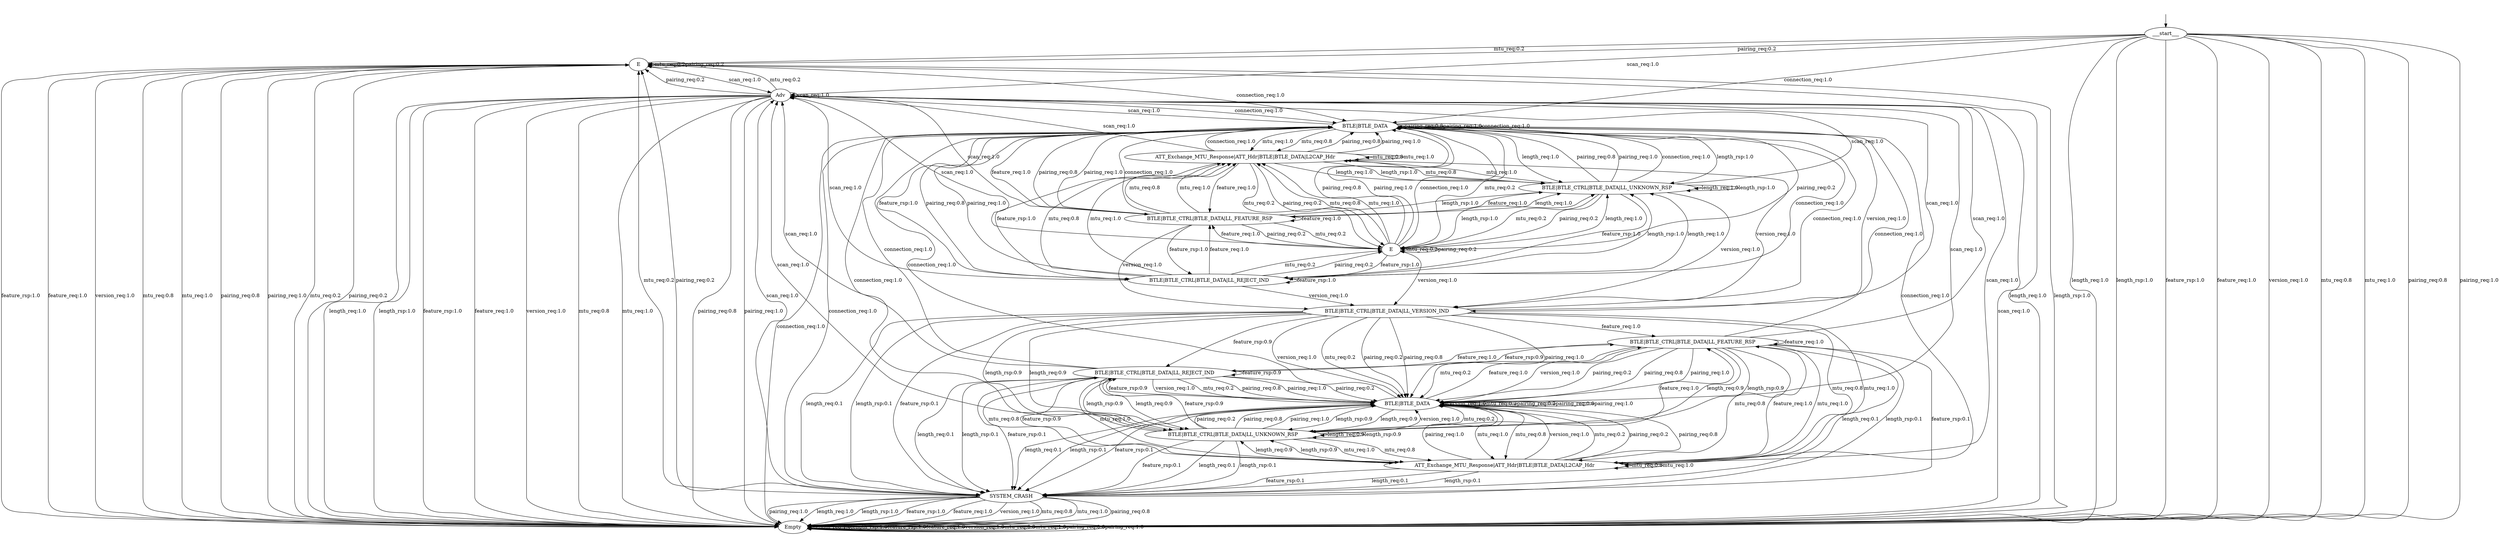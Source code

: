 digraph "CYBLE-416045-02_Crash_No_Response_stochastic" {
0 [label=___start___];
s00 [label=E];
s01 [label=Adv];
s02 [label=SYSTEM_CRASH];
s03 [label=Empty];
s10 [label="ATT_Exchange_MTU_Response|ATT_Hdr|BTLE|BTLE_DATA|L2CAP_Hdr"];
s11 [label="BTLE|BTLE_CTRL|BTLE_DATA|LL_UNKNOWN_RSP"];
s12 [label="BTLE|BTLE_DATA"];
s13 [label="BTLE|BTLE_CTRL|BTLE_DATA|LL_REJECT_IND"];
s14 [label=E];
s15 [label="BTLE|BTLE_CTRL|BTLE_DATA|LL_FEATURE_RSP"];
s20 [label="ATT_Exchange_MTU_Response|ATT_Hdr|BTLE|BTLE_DATA|L2CAP_Hdr"];
s21 [label="BTLE|BTLE_CTRL|BTLE_DATA|LL_UNKNOWN_RSP"];
s22 [label="BTLE|BTLE_CTRL|BTLE_DATA|LL_VERSION_IND"];
s23 [label="BTLE|BTLE_DATA"];
s24 [label="BTLE|BTLE_CTRL|BTLE_DATA|LL_REJECT_IND"];
s25 [label="BTLE|BTLE_CTRL|BTLE_DATA|LL_FEATURE_RSP"];
0 -> s01  [label="scan_req:1.0"];
0 -> s03  [label="length_req:1.0"];
0 -> s03  [label="length_rsp:1.0"];
0 -> s03  [label="feature_rsp:1.0"];
0 -> s03  [label="feature_req:1.0"];
0 -> s03  [label="version_req:1.0"];
0 -> s00  [label="mtu_req:0.2"];
0 -> s03  [label="mtu_req:0.8"];
0 -> s03  [label="mtu_req:1.0"];
0 -> s00  [label="pairing_req:0.2"];
0 -> s03  [label="pairing_req:0.8"];
0 -> s03  [label="pairing_req:1.0"];
0 -> s12  [label="connection_req:1.0"];
s00 -> s01  [label="scan_req:1.0"];
s00 -> s03  [label="length_req:1.0"];
s00 -> s03  [label="length_rsp:1.0"];
s00 -> s03  [label="feature_rsp:1.0"];
s00 -> s03  [label="feature_req:1.0"];
s00 -> s03  [label="version_req:1.0"];
s00 -> s00  [label="mtu_req:0.2"];
s00 -> s03  [label="mtu_req:0.8"];
s00 -> s03  [label="mtu_req:1.0"];
s00 -> s00  [label="pairing_req:0.2"];
s00 -> s03  [label="pairing_req:0.8"];
s00 -> s03  [label="pairing_req:1.0"];
s00 -> s12  [label="connection_req:1.0"];
s01 -> s01  [label="scan_req:1.0"];
s01 -> s03  [label="length_req:1.0"];
s01 -> s03  [label="length_rsp:1.0"];
s01 -> s03  [label="feature_rsp:1.0"];
s01 -> s03  [label="feature_req:1.0"];
s01 -> s03  [label="version_req:1.0"];
s01 -> s00  [label="mtu_req:0.2"];
s01 -> s03  [label="mtu_req:0.8"];
s01 -> s03  [label="mtu_req:1.0"];
s01 -> s00  [label="pairing_req:0.2"];
s01 -> s03  [label="pairing_req:0.8"];
s01 -> s03  [label="pairing_req:1.0"];
s01 -> s12  [label="connection_req:1.0"];
s02 -> s01  [label="scan_req:1.0"];
s02 -> s03  [label="length_req:1.0"];
s02 -> s03  [label="length_rsp:1.0"];
s02 -> s03  [label="feature_rsp:1.0"];
s02 -> s03  [label="feature_req:1.0"];
s02 -> s03  [label="version_req:1.0"];
s02 -> s00  [label="mtu_req:0.2"];
s02 -> s03  [label="mtu_req:0.8"];
s02 -> s03  [label="mtu_req:1.0"];
s02 -> s00  [label="pairing_req:0.2"];
s02 -> s03  [label="pairing_req:0.8"];
s02 -> s03  [label="pairing_req:1.0"];
s02 -> s12  [label="connection_req:1.0"];
s03 -> s01  [label="scan_req:1.0"];
s03 -> s03  [label="length_req:1.0"];
s03 -> s03  [label="length_rsp:1.0"];
s03 -> s03  [label="feature_rsp:1.0"];
s03 -> s03  [label="feature_req:1.0"];
s03 -> s03  [label="version_req:1.0"];
s03 -> s00  [label="mtu_req:0.2"];
s03 -> s03  [label="mtu_req:0.8"];
s03 -> s03  [label="mtu_req:1.0"];
s03 -> s00  [label="pairing_req:0.2"];
s03 -> s03  [label="pairing_req:0.8"];
s03 -> s03  [label="pairing_req:1.0"];
s03 -> s12  [label="connection_req:1.0"];
s10 -> s01  [label="scan_req:1.0"];
s10 -> s11  [label="length_req:1.0"];
s10 -> s11  [label="length_rsp:1.0"];
s10 -> s13  [label="feature_rsp:1.0"];
s10 -> s15  [label="feature_req:1.0"];
s10 -> s22  [label="version_req:1.0"];
s10 -> s14  [label="mtu_req:0.2"];
s10 -> s10  [label="mtu_req:0.8"];
s10 -> s10  [label="mtu_req:1.0"];
s10 -> s14  [label="pairing_req:0.2"];
s10 -> s12  [label="pairing_req:0.8"];
s10 -> s12  [label="pairing_req:1.0"];
s10 -> s12  [label="connection_req:1.0"];
s11 -> s01  [label="scan_req:1.0"];
s11 -> s11  [label="length_req:1.0"];
s11 -> s11  [label="length_rsp:1.0"];
s11 -> s13  [label="feature_rsp:1.0"];
s11 -> s15  [label="feature_req:1.0"];
s11 -> s22  [label="version_req:1.0"];
s11 -> s14  [label="mtu_req:0.2"];
s11 -> s10  [label="mtu_req:0.8"];
s11 -> s10  [label="mtu_req:1.0"];
s11 -> s14  [label="pairing_req:0.2"];
s11 -> s12  [label="pairing_req:0.8"];
s11 -> s12  [label="pairing_req:1.0"];
s11 -> s12  [label="connection_req:1.0"];
s12 -> s01  [label="scan_req:1.0"];
s12 -> s11  [label="length_req:1.0"];
s12 -> s11  [label="length_rsp:1.0"];
s12 -> s13  [label="feature_rsp:1.0"];
s12 -> s15  [label="feature_req:1.0"];
s12 -> s22  [label="version_req:1.0"];
s12 -> s14  [label="mtu_req:0.2"];
s12 -> s10  [label="mtu_req:0.8"];
s12 -> s10  [label="mtu_req:1.0"];
s12 -> s14  [label="pairing_req:0.2"];
s12 -> s12  [label="pairing_req:0.8"];
s12 -> s12  [label="pairing_req:1.0"];
s12 -> s12  [label="connection_req:1.0"];
s13 -> s01  [label="scan_req:1.0"];
s13 -> s11  [label="length_req:1.0"];
s13 -> s11  [label="length_rsp:1.0"];
s13 -> s13  [label="feature_rsp:1.0"];
s13 -> s15  [label="feature_req:1.0"];
s13 -> s22  [label="version_req:1.0"];
s13 -> s14  [label="mtu_req:0.2"];
s13 -> s10  [label="mtu_req:0.8"];
s13 -> s10  [label="mtu_req:1.0"];
s13 -> s14  [label="pairing_req:0.2"];
s13 -> s12  [label="pairing_req:0.8"];
s13 -> s12  [label="pairing_req:1.0"];
s13 -> s12  [label="connection_req:1.0"];
s14 -> s01  [label="scan_req:1.0"];
s14 -> s11  [label="length_req:1.0"];
s14 -> s11  [label="length_rsp:1.0"];
s14 -> s13  [label="feature_rsp:1.0"];
s14 -> s15  [label="feature_req:1.0"];
s14 -> s22  [label="version_req:1.0"];
s14 -> s14  [label="mtu_req:0.2"];
s14 -> s10  [label="mtu_req:0.8"];
s14 -> s10  [label="mtu_req:1.0"];
s14 -> s14  [label="pairing_req:0.2"];
s14 -> s12  [label="pairing_req:0.8"];
s14 -> s12  [label="pairing_req:1.0"];
s14 -> s12  [label="connection_req:1.0"];
s15 -> s01  [label="scan_req:1.0"];
s15 -> s11  [label="length_req:1.0"];
s15 -> s11  [label="length_rsp:1.0"];
s15 -> s13  [label="feature_rsp:1.0"];
s15 -> s15  [label="feature_req:1.0"];
s15 -> s22  [label="version_req:1.0"];
s15 -> s14  [label="mtu_req:0.2"];
s15 -> s10  [label="mtu_req:0.8"];
s15 -> s10  [label="mtu_req:1.0"];
s15 -> s14  [label="pairing_req:0.2"];
s15 -> s12  [label="pairing_req:0.8"];
s15 -> s12  [label="pairing_req:1.0"];
s15 -> s12  [label="connection_req:1.0"];
s20 -> s01  [label="scan_req:1.0"];
s20 -> s02  [label="length_req:0.1"];
s20 -> s21  [label="length_req:0.9"];
s20 -> s02  [label="length_rsp:0.1"];
s20 -> s21  [label="length_rsp:0.9"];
s20 -> s02  [label="feature_rsp:0.1"];
s20 -> s24  [label="feature_rsp:0.9"];
s20 -> s25  [label="feature_req:1.0"];
s20 -> s23  [label="version_req:1.0"];
s20 -> s23  [label="mtu_req:0.2"];
s20 -> s20  [label="mtu_req:0.8"];
s20 -> s20  [label="mtu_req:1.0"];
s20 -> s23  [label="pairing_req:0.2"];
s20 -> s23  [label="pairing_req:0.8"];
s20 -> s23  [label="pairing_req:1.0"];
s20 -> s12  [label="connection_req:1.0"];
s21 -> s01  [label="scan_req:1.0"];
s21 -> s02  [label="length_req:0.1"];
s21 -> s21  [label="length_req:0.9"];
s21 -> s02  [label="length_rsp:0.1"];
s21 -> s21  [label="length_rsp:0.9"];
s21 -> s02  [label="feature_rsp:0.1"];
s21 -> s24  [label="feature_rsp:0.9"];
s21 -> s25  [label="feature_req:1.0"];
s21 -> s23  [label="version_req:1.0"];
s21 -> s23  [label="mtu_req:0.2"];
s21 -> s20  [label="mtu_req:0.8"];
s21 -> s20  [label="mtu_req:1.0"];
s21 -> s23  [label="pairing_req:0.2"];
s21 -> s23  [label="pairing_req:0.8"];
s21 -> s23  [label="pairing_req:1.0"];
s21 -> s12  [label="connection_req:1.0"];
s22 -> s01  [label="scan_req:1.0"];
s22 -> s02  [label="length_req:0.1"];
s22 -> s21  [label="length_req:0.9"];
s22 -> s02  [label="length_rsp:0.1"];
s22 -> s21  [label="length_rsp:0.9"];
s22 -> s02  [label="feature_rsp:0.1"];
s22 -> s24  [label="feature_rsp:0.9"];
s22 -> s25  [label="feature_req:1.0"];
s22 -> s23  [label="version_req:1.0"];
s22 -> s23  [label="mtu_req:0.2"];
s22 -> s20  [label="mtu_req:0.8"];
s22 -> s20  [label="mtu_req:1.0"];
s22 -> s23  [label="pairing_req:0.2"];
s22 -> s23  [label="pairing_req:0.8"];
s22 -> s23  [label="pairing_req:1.0"];
s22 -> s12  [label="connection_req:1.0"];
s23 -> s01  [label="scan_req:1.0"];
s23 -> s02  [label="length_req:0.1"];
s23 -> s21  [label="length_req:0.9"];
s23 -> s02  [label="length_rsp:0.1"];
s23 -> s21  [label="length_rsp:0.9"];
s23 -> s02  [label="feature_rsp:0.1"];
s23 -> s24  [label="feature_rsp:0.9"];
s23 -> s25  [label="feature_req:1.0"];
s23 -> s23  [label="version_req:1.0"];
s23 -> s23  [label="mtu_req:0.2"];
s23 -> s20  [label="mtu_req:0.8"];
s23 -> s20  [label="mtu_req:1.0"];
s23 -> s23  [label="pairing_req:0.2"];
s23 -> s23  [label="pairing_req:0.8"];
s23 -> s23  [label="pairing_req:1.0"];
s23 -> s12  [label="connection_req:1.0"];
s24 -> s01  [label="scan_req:1.0"];
s24 -> s02  [label="length_req:0.1"];
s24 -> s21  [label="length_req:0.9"];
s24 -> s02  [label="length_rsp:0.1"];
s24 -> s21  [label="length_rsp:0.9"];
s24 -> s02  [label="feature_rsp:0.1"];
s24 -> s24  [label="feature_rsp:0.9"];
s24 -> s25  [label="feature_req:1.0"];
s24 -> s23  [label="version_req:1.0"];
s24 -> s23  [label="mtu_req:0.2"];
s24 -> s20  [label="mtu_req:0.8"];
s24 -> s20  [label="mtu_req:1.0"];
s24 -> s23  [label="pairing_req:0.2"];
s24 -> s23  [label="pairing_req:0.8"];
s24 -> s23  [label="pairing_req:1.0"];
s24 -> s12  [label="connection_req:1.0"];
s25 -> s01  [label="scan_req:1.0"];
s25 -> s02  [label="length_req:0.1"];
s25 -> s21  [label="length_req:0.9"];
s25 -> s02  [label="length_rsp:0.1"];
s25 -> s21  [label="length_rsp:0.9"];
s25 -> s02  [label="feature_rsp:0.1"];
s25 -> s24  [label="feature_rsp:0.9"];
s25 -> s25  [label="feature_req:1.0"];
s25 -> s23  [label="version_req:1.0"];
s25 -> s23  [label="mtu_req:0.2"];
s25 -> s20  [label="mtu_req:0.8"];
s25 -> s20  [label="mtu_req:1.0"];
s25 -> s23  [label="pairing_req:0.2"];
s25 -> s23  [label="pairing_req:0.8"];
s25 -> s23  [label="pairing_req:1.0"];
s25 -> s12  [label="connection_req:1.0"];
__start0 [label="", shape=none];
__start0 -> 0  [label=""];
}
